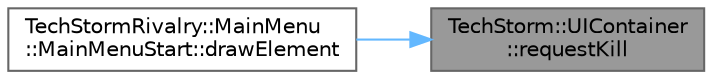 digraph "TechStorm::UIContainer::requestKill"
{
 // LATEX_PDF_SIZE
  bgcolor="transparent";
  edge [fontname=Helvetica,fontsize=10,labelfontname=Helvetica,labelfontsize=10];
  node [fontname=Helvetica,fontsize=10,shape=box,height=0.2,width=0.4];
  rankdir="RL";
  Node1 [id="Node000001",label="TechStorm::UIContainer\l::requestKill",height=0.2,width=0.4,color="gray40", fillcolor="grey60", style="filled", fontcolor="black",tooltip=" "];
  Node1 -> Node2 [id="edge1_Node000001_Node000002",dir="back",color="steelblue1",style="solid",tooltip=" "];
  Node2 [id="Node000002",label="TechStormRivalry::MainMenu\l::MainMenuStart::drawElement",height=0.2,width=0.4,color="grey40", fillcolor="white", style="filled",URL="$class_tech_storm_rivalry_1_1_main_menu_1_1_main_menu_start.html#a968a8a4ab93bf6aba6bc2d69070be72a",tooltip=" "];
}
